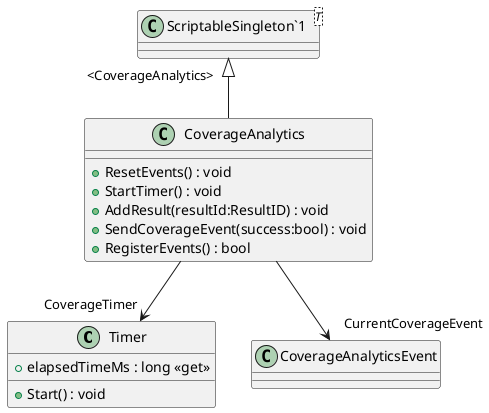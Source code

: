 @startuml
class Timer {
    + Start() : void
    + elapsedTimeMs : long <<get>>
}
class CoverageAnalytics {
    + ResetEvents() : void
    + StartTimer() : void
    + AddResult(resultId:ResultID) : void
    + SendCoverageEvent(success:bool) : void
    + RegisterEvents() : bool
}
class "ScriptableSingleton`1"<T> {
}
"ScriptableSingleton`1" "<CoverageAnalytics>" <|-- CoverageAnalytics
CoverageAnalytics --> "CurrentCoverageEvent" CoverageAnalyticsEvent
CoverageAnalytics --> "CoverageTimer" Timer
@enduml
